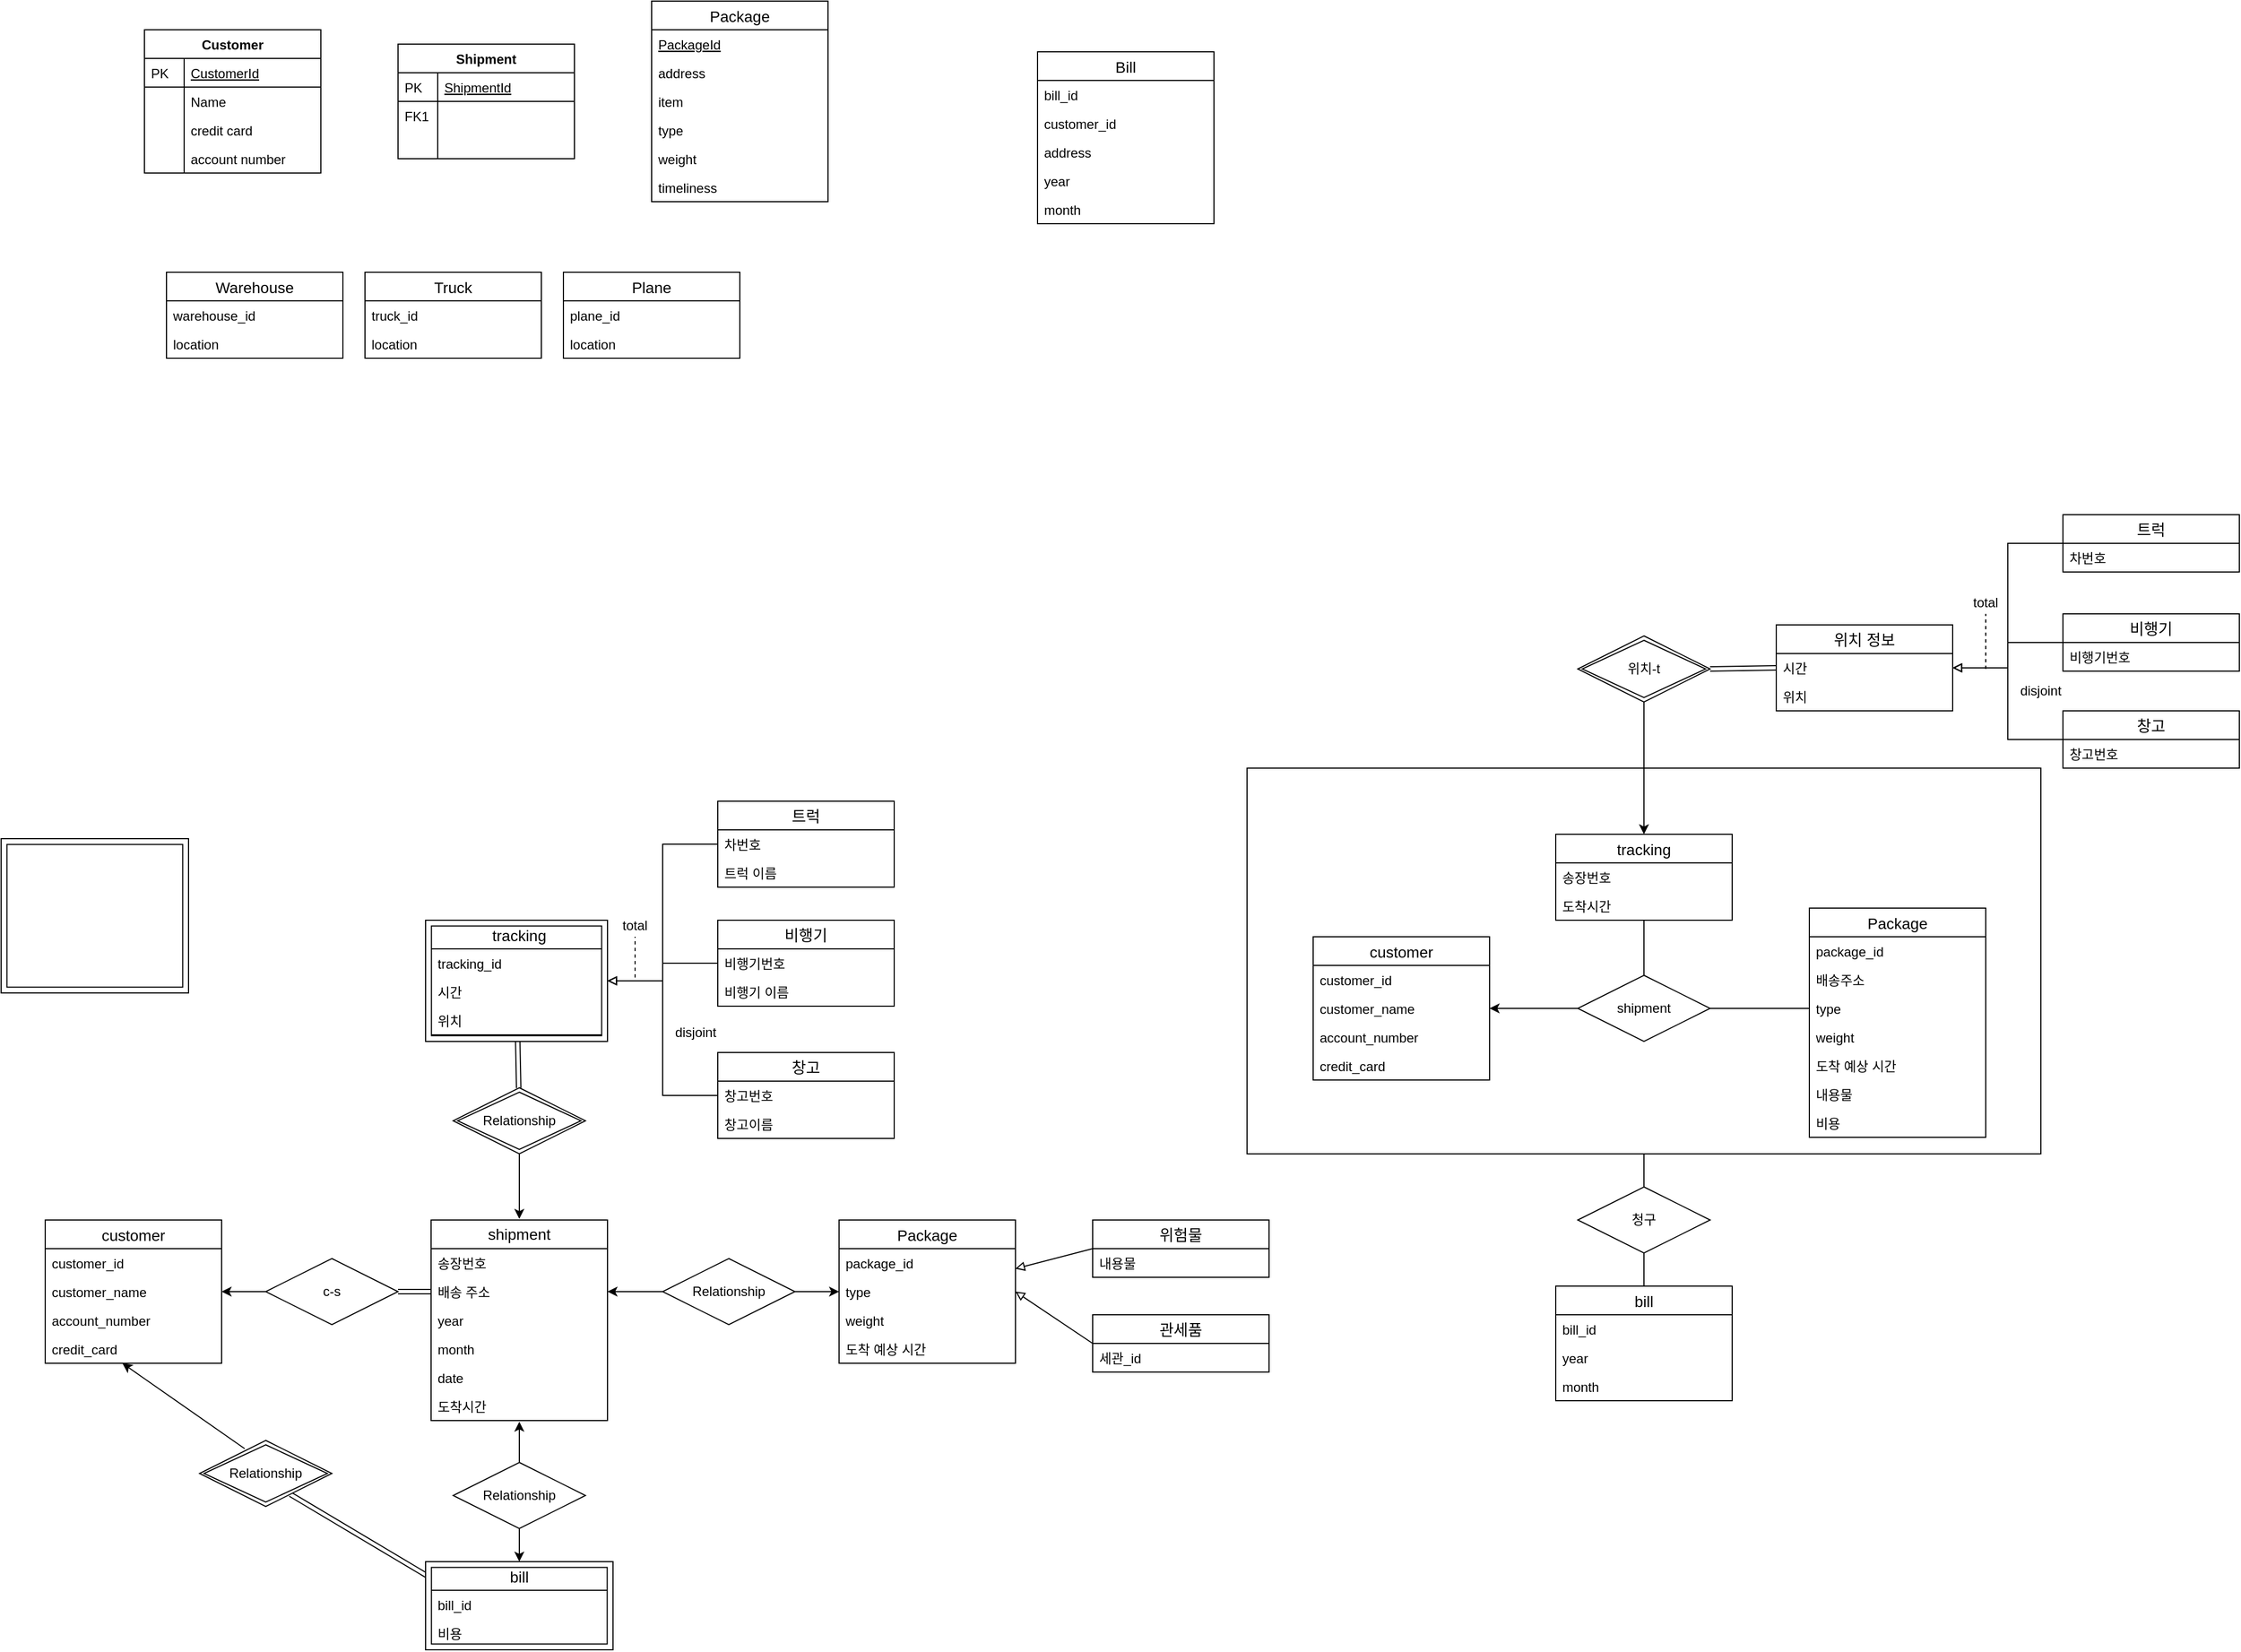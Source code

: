 <mxfile type="github" version="13.0.3"><diagram name="Page-1" id="C5RBs43oDa-KdzZeNtuy"><mxGraphModel grid="1" shadow="0" math="0" pageHeight="4681" pageWidth="3300" pageScale="1" page="1" fold="1" arrows="1" connect="1" tooltips="1" guides="1" gridSize="10" dy="471" dx="652"><root><mxCell id="WIyWlLk6GJQsqaUBKTNV-0" /><mxCell id="WIyWlLk6GJQsqaUBKTNV-1" parent="WIyWlLk6GJQsqaUBKTNV-0" /><mxCell value="" id="lpx9-_L4yV71vcSVG2Jk-82" parent="WIyWlLk6GJQsqaUBKTNV-1" vertex="1" style="rounded=0;whiteSpace=wrap;html=1;"><mxGeometry as="geometry" height="350" width="720" y="790" x="1160" /></mxCell><mxCell value="Customer" id="zkfFHV4jXpPFQw0GAbJ--51" parent="WIyWlLk6GJQsqaUBKTNV-1" vertex="1" style="swimlane;fontStyle=1;childLayout=stackLayout;horizontal=1;startSize=26;horizontalStack=0;resizeParent=1;resizeLast=0;collapsible=1;marginBottom=0;rounded=0;shadow=0;strokeWidth=1;"><mxGeometry as="geometry" height="130" width="160" y="120" x="160"><mxRectangle as="alternateBounds" height="26" width="160" y="80" x="20" /></mxGeometry></mxCell><mxCell value="CustomerId" id="zkfFHV4jXpPFQw0GAbJ--52" parent="zkfFHV4jXpPFQw0GAbJ--51" vertex="1" style="shape=partialRectangle;top=0;left=0;right=0;bottom=1;align=left;verticalAlign=top;fillColor=none;spacingLeft=40;spacingRight=4;overflow=hidden;rotatable=0;points=[[0,0.5],[1,0.5]];portConstraint=eastwest;dropTarget=0;rounded=0;shadow=0;strokeWidth=1;fontStyle=4"><mxGeometry as="geometry" height="26" width="160" y="26" /></mxCell><mxCell value="PK" id="zkfFHV4jXpPFQw0GAbJ--53" parent="zkfFHV4jXpPFQw0GAbJ--52" vertex="1" style="shape=partialRectangle;top=0;left=0;bottom=0;fillColor=none;align=left;verticalAlign=top;spacingLeft=4;spacingRight=4;overflow=hidden;rotatable=0;points=[];portConstraint=eastwest;part=1;" connectable="0"><mxGeometry as="geometry" height="26" width="36" /></mxCell><mxCell value="Name" id="lpx9-_L4yV71vcSVG2Jk-9" parent="zkfFHV4jXpPFQw0GAbJ--51" vertex="1" style="shape=partialRectangle;top=0;left=0;right=0;bottom=0;align=left;verticalAlign=top;fillColor=none;spacingLeft=40;spacingRight=4;overflow=hidden;rotatable=0;points=[[0,0.5],[1,0.5]];portConstraint=eastwest;dropTarget=0;rounded=0;shadow=0;strokeWidth=1;"><mxGeometry as="geometry" height="26" width="160" y="52" /></mxCell><mxCell value="" id="lpx9-_L4yV71vcSVG2Jk-10" parent="lpx9-_L4yV71vcSVG2Jk-9" vertex="1" style="shape=partialRectangle;top=0;left=0;bottom=0;fillColor=none;align=left;verticalAlign=top;spacingLeft=4;spacingRight=4;overflow=hidden;rotatable=0;points=[];portConstraint=eastwest;part=1;" connectable="0"><mxGeometry as="geometry" height="26" width="36" /></mxCell><mxCell value="credit card" id="lpx9-_L4yV71vcSVG2Jk-11" parent="zkfFHV4jXpPFQw0GAbJ--51" vertex="1" style="shape=partialRectangle;top=0;left=0;right=0;bottom=0;align=left;verticalAlign=top;fillColor=none;spacingLeft=40;spacingRight=4;overflow=hidden;rotatable=0;points=[[0,0.5],[1,0.5]];portConstraint=eastwest;dropTarget=0;rounded=0;shadow=0;strokeWidth=1;"><mxGeometry as="geometry" height="26" width="160" y="78" /></mxCell><mxCell value="" id="lpx9-_L4yV71vcSVG2Jk-12" parent="lpx9-_L4yV71vcSVG2Jk-11" vertex="1" style="shape=partialRectangle;top=0;left=0;bottom=0;fillColor=none;align=left;verticalAlign=top;spacingLeft=4;spacingRight=4;overflow=hidden;rotatable=0;points=[];portConstraint=eastwest;part=1;" connectable="0"><mxGeometry as="geometry" height="26" width="36" /></mxCell><mxCell value="account number" id="zkfFHV4jXpPFQw0GAbJ--54" parent="zkfFHV4jXpPFQw0GAbJ--51" vertex="1" style="shape=partialRectangle;top=0;left=0;right=0;bottom=0;align=left;verticalAlign=top;fillColor=none;spacingLeft=40;spacingRight=4;overflow=hidden;rotatable=0;points=[[0,0.5],[1,0.5]];portConstraint=eastwest;dropTarget=0;rounded=0;shadow=0;strokeWidth=1;"><mxGeometry as="geometry" height="26" width="160" y="104" /></mxCell><mxCell value="" id="zkfFHV4jXpPFQw0GAbJ--55" parent="zkfFHV4jXpPFQw0GAbJ--54" vertex="1" style="shape=partialRectangle;top=0;left=0;bottom=0;fillColor=none;align=left;verticalAlign=top;spacingLeft=4;spacingRight=4;overflow=hidden;rotatable=0;points=[];portConstraint=eastwest;part=1;" connectable="0"><mxGeometry as="geometry" height="26" width="36" /></mxCell><mxCell value="Package" id="lpx9-_L4yV71vcSVG2Jk-15" parent="WIyWlLk6GJQsqaUBKTNV-1" vertex="1" style="swimlane;fontStyle=0;childLayout=stackLayout;horizontal=1;startSize=26;horizontalStack=0;resizeParent=1;resizeParentMax=0;resizeLast=0;collapsible=1;marginBottom=0;align=center;fontSize=14;"><mxGeometry as="geometry" height="182" width="160" y="94" x="620" /></mxCell><mxCell value="PackageId&#xa;" id="lpx9-_L4yV71vcSVG2Jk-16" parent="lpx9-_L4yV71vcSVG2Jk-15" vertex="1" style="text;strokeColor=none;fillColor=none;spacingLeft=4;spacingRight=4;overflow=hidden;rotatable=0;points=[[0,0.5],[1,0.5]];portConstraint=eastwest;fontSize=12;fontStyle=4"><mxGeometry as="geometry" height="26" width="160" y="26" /></mxCell><mxCell value="address" id="lpx9-_L4yV71vcSVG2Jk-17" parent="lpx9-_L4yV71vcSVG2Jk-15" vertex="1" style="text;strokeColor=none;fillColor=none;spacingLeft=4;spacingRight=4;overflow=hidden;rotatable=0;points=[[0,0.5],[1,0.5]];portConstraint=eastwest;fontSize=12;"><mxGeometry as="geometry" height="26" width="160" y="52" /></mxCell><mxCell value="item" id="lpx9-_L4yV71vcSVG2Jk-41" parent="lpx9-_L4yV71vcSVG2Jk-15" vertex="1" style="text;strokeColor=none;fillColor=none;spacingLeft=4;spacingRight=4;overflow=hidden;rotatable=0;points=[[0,0.5],[1,0.5]];portConstraint=eastwest;fontSize=12;"><mxGeometry as="geometry" height="26" width="160" y="78" /></mxCell><mxCell value="type" id="lpx9-_L4yV71vcSVG2Jk-18" parent="lpx9-_L4yV71vcSVG2Jk-15" vertex="1" style="text;strokeColor=none;fillColor=none;spacingLeft=4;spacingRight=4;overflow=hidden;rotatable=0;points=[[0,0.5],[1,0.5]];portConstraint=eastwest;fontSize=12;"><mxGeometry as="geometry" height="26" width="160" y="104" /></mxCell><mxCell value="weight" id="lpx9-_L4yV71vcSVG2Jk-19" parent="lpx9-_L4yV71vcSVG2Jk-15" vertex="1" style="text;strokeColor=none;fillColor=none;spacingLeft=4;spacingRight=4;overflow=hidden;rotatable=0;points=[[0,0.5],[1,0.5]];portConstraint=eastwest;fontSize=12;"><mxGeometry as="geometry" height="26" width="160" y="130" /></mxCell><mxCell value="timeliness" id="lpx9-_L4yV71vcSVG2Jk-20" parent="lpx9-_L4yV71vcSVG2Jk-15" vertex="1" style="text;strokeColor=none;fillColor=none;spacingLeft=4;spacingRight=4;overflow=hidden;rotatable=0;points=[[0,0.5],[1,0.5]];portConstraint=eastwest;fontSize=12;"><mxGeometry as="geometry" height="26" width="160" y="156" /></mxCell><mxCell value="Shipment" id="zkfFHV4jXpPFQw0GAbJ--64" parent="WIyWlLk6GJQsqaUBKTNV-1" vertex="1" style="swimlane;fontStyle=1;childLayout=stackLayout;horizontal=1;startSize=26;horizontalStack=0;resizeParent=1;resizeLast=0;collapsible=1;marginBottom=0;rounded=0;shadow=0;strokeWidth=1;"><mxGeometry as="geometry" height="104" width="160" y="133" x="390"><mxRectangle as="alternateBounds" height="26" width="160" y="270" x="260" /></mxGeometry></mxCell><mxCell value="ShipmentId" id="zkfFHV4jXpPFQw0GAbJ--65" parent="zkfFHV4jXpPFQw0GAbJ--64" vertex="1" style="shape=partialRectangle;top=0;left=0;right=0;bottom=1;align=left;verticalAlign=top;fillColor=none;spacingLeft=40;spacingRight=4;overflow=hidden;rotatable=0;points=[[0,0.5],[1,0.5]];portConstraint=eastwest;dropTarget=0;rounded=0;shadow=0;strokeWidth=1;fontStyle=4"><mxGeometry as="geometry" height="26" width="160" y="26" /></mxCell><mxCell value="PK" id="zkfFHV4jXpPFQw0GAbJ--66" parent="zkfFHV4jXpPFQw0GAbJ--65" vertex="1" style="shape=partialRectangle;top=0;left=0;bottom=0;fillColor=none;align=left;verticalAlign=top;spacingLeft=4;spacingRight=4;overflow=hidden;rotatable=0;points=[];portConstraint=eastwest;part=1;" connectable="0"><mxGeometry as="geometry" height="26" width="36" /></mxCell><mxCell value="" id="zkfFHV4jXpPFQw0GAbJ--67" parent="zkfFHV4jXpPFQw0GAbJ--64" vertex="1" style="shape=partialRectangle;top=0;left=0;right=0;bottom=0;align=left;verticalAlign=top;fillColor=none;spacingLeft=40;spacingRight=4;overflow=hidden;rotatable=0;points=[[0,0.5],[1,0.5]];portConstraint=eastwest;dropTarget=0;rounded=0;shadow=0;strokeWidth=1;"><mxGeometry as="geometry" height="26" width="160" y="52" /></mxCell><mxCell value="FK1" id="zkfFHV4jXpPFQw0GAbJ--68" parent="zkfFHV4jXpPFQw0GAbJ--67" vertex="1" style="shape=partialRectangle;top=0;left=0;bottom=0;fillColor=none;align=left;verticalAlign=top;spacingLeft=4;spacingRight=4;overflow=hidden;rotatable=0;points=[];portConstraint=eastwest;part=1;" connectable="0"><mxGeometry as="geometry" height="26" width="36" /></mxCell><mxCell value="" id="zkfFHV4jXpPFQw0GAbJ--69" parent="zkfFHV4jXpPFQw0GAbJ--64" vertex="1" style="shape=partialRectangle;top=0;left=0;right=0;bottom=0;align=left;verticalAlign=top;fillColor=none;spacingLeft=40;spacingRight=4;overflow=hidden;rotatable=0;points=[[0,0.5],[1,0.5]];portConstraint=eastwest;dropTarget=0;rounded=0;shadow=0;strokeWidth=1;"><mxGeometry as="geometry" height="26" width="160" y="78" /></mxCell><mxCell value="" id="zkfFHV4jXpPFQw0GAbJ--70" parent="zkfFHV4jXpPFQw0GAbJ--69" vertex="1" style="shape=partialRectangle;top=0;left=0;bottom=0;fillColor=none;align=left;verticalAlign=top;spacingLeft=4;spacingRight=4;overflow=hidden;rotatable=0;points=[];portConstraint=eastwest;part=1;" connectable="0"><mxGeometry as="geometry" height="26" width="36" /></mxCell><mxCell value="Warehouse" id="lpx9-_L4yV71vcSVG2Jk-31" parent="WIyWlLk6GJQsqaUBKTNV-1" vertex="1" style="swimlane;fontStyle=0;childLayout=stackLayout;horizontal=1;startSize=26;horizontalStack=0;resizeParent=1;resizeParentMax=0;resizeLast=0;collapsible=1;marginBottom=0;align=center;fontSize=14;"><mxGeometry as="geometry" height="78" width="160" y="340" x="180" /></mxCell><mxCell value="warehouse_id" id="lpx9-_L4yV71vcSVG2Jk-32" parent="lpx9-_L4yV71vcSVG2Jk-31" vertex="1" style="text;strokeColor=none;fillColor=none;spacingLeft=4;spacingRight=4;overflow=hidden;rotatable=0;points=[[0,0.5],[1,0.5]];portConstraint=eastwest;fontSize=12;"><mxGeometry as="geometry" height="26" width="160" y="26" /></mxCell><mxCell value="location" id="lpx9-_L4yV71vcSVG2Jk-33" parent="lpx9-_L4yV71vcSVG2Jk-31" vertex="1" style="text;strokeColor=none;fillColor=none;spacingLeft=4;spacingRight=4;overflow=hidden;rotatable=0;points=[[0,0.5],[1,0.5]];portConstraint=eastwest;fontSize=12;"><mxGeometry as="geometry" height="26" width="160" y="52" /></mxCell><mxCell value="Truck" id="lpx9-_L4yV71vcSVG2Jk-35" parent="WIyWlLk6GJQsqaUBKTNV-1" vertex="1" style="swimlane;fontStyle=0;childLayout=stackLayout;horizontal=1;startSize=26;horizontalStack=0;resizeParent=1;resizeParentMax=0;resizeLast=0;collapsible=1;marginBottom=0;align=center;fontSize=14;"><mxGeometry as="geometry" height="78" width="160" y="340" x="360" /></mxCell><mxCell value="truck_id" id="lpx9-_L4yV71vcSVG2Jk-36" parent="lpx9-_L4yV71vcSVG2Jk-35" vertex="1" style="text;strokeColor=none;fillColor=none;spacingLeft=4;spacingRight=4;overflow=hidden;rotatable=0;points=[[0,0.5],[1,0.5]];portConstraint=eastwest;fontSize=12;"><mxGeometry as="geometry" height="26" width="160" y="26" /></mxCell><mxCell value="location" id="lpx9-_L4yV71vcSVG2Jk-37" parent="lpx9-_L4yV71vcSVG2Jk-35" vertex="1" style="text;strokeColor=none;fillColor=none;spacingLeft=4;spacingRight=4;overflow=hidden;rotatable=0;points=[[0,0.5],[1,0.5]];portConstraint=eastwest;fontSize=12;"><mxGeometry as="geometry" height="26" width="160" y="52" /></mxCell><mxCell value="Plane" id="lpx9-_L4yV71vcSVG2Jk-38" parent="WIyWlLk6GJQsqaUBKTNV-1" vertex="1" style="swimlane;fontStyle=0;childLayout=stackLayout;horizontal=1;startSize=26;horizontalStack=0;resizeParent=1;resizeParentMax=0;resizeLast=0;collapsible=1;marginBottom=0;align=center;fontSize=14;"><mxGeometry as="geometry" height="78" width="160" y="340" x="540" /></mxCell><mxCell value="plane_id" id="lpx9-_L4yV71vcSVG2Jk-39" parent="lpx9-_L4yV71vcSVG2Jk-38" vertex="1" style="text;strokeColor=none;fillColor=none;spacingLeft=4;spacingRight=4;overflow=hidden;rotatable=0;points=[[0,0.5],[1,0.5]];portConstraint=eastwest;fontSize=12;"><mxGeometry as="geometry" height="26" width="160" y="26" /></mxCell><mxCell value="location" id="lpx9-_L4yV71vcSVG2Jk-40" parent="lpx9-_L4yV71vcSVG2Jk-38" vertex="1" style="text;strokeColor=none;fillColor=none;spacingLeft=4;spacingRight=4;overflow=hidden;rotatable=0;points=[[0,0.5],[1,0.5]];portConstraint=eastwest;fontSize=12;"><mxGeometry as="geometry" height="26" width="160" y="52" /></mxCell><mxCell value="Bill" id="lpx9-_L4yV71vcSVG2Jk-42" parent="WIyWlLk6GJQsqaUBKTNV-1" vertex="1" style="swimlane;fontStyle=0;childLayout=stackLayout;horizontal=1;startSize=26;horizontalStack=0;resizeParent=1;resizeParentMax=0;resizeLast=0;collapsible=1;marginBottom=0;align=center;fontSize=14;"><mxGeometry as="geometry" height="156" width="160" y="140" x="970" /></mxCell><mxCell value="bill_id" id="lpx9-_L4yV71vcSVG2Jk-47" parent="lpx9-_L4yV71vcSVG2Jk-42" vertex="1" style="text;strokeColor=none;fillColor=none;spacingLeft=4;spacingRight=4;overflow=hidden;rotatable=0;points=[[0,0.5],[1,0.5]];portConstraint=eastwest;fontSize=12;"><mxGeometry as="geometry" height="26" width="160" y="26" /></mxCell><mxCell value="customer_id" id="lpx9-_L4yV71vcSVG2Jk-43" parent="lpx9-_L4yV71vcSVG2Jk-42" vertex="1" style="text;strokeColor=none;fillColor=none;spacingLeft=4;spacingRight=4;overflow=hidden;rotatable=0;points=[[0,0.5],[1,0.5]];portConstraint=eastwest;fontSize=12;"><mxGeometry as="geometry" height="26" width="160" y="52" /></mxCell><mxCell value="address" id="lpx9-_L4yV71vcSVG2Jk-44" parent="lpx9-_L4yV71vcSVG2Jk-42" vertex="1" style="text;strokeColor=none;fillColor=none;spacingLeft=4;spacingRight=4;overflow=hidden;rotatable=0;points=[[0,0.5],[1,0.5]];portConstraint=eastwest;fontSize=12;"><mxGeometry as="geometry" height="26" width="160" y="78" /></mxCell><mxCell value="year" id="lpx9-_L4yV71vcSVG2Jk-45" parent="lpx9-_L4yV71vcSVG2Jk-42" vertex="1" style="text;strokeColor=none;fillColor=none;spacingLeft=4;spacingRight=4;overflow=hidden;rotatable=0;points=[[0,0.5],[1,0.5]];portConstraint=eastwest;fontSize=12;"><mxGeometry as="geometry" height="26" width="160" y="104" /></mxCell><mxCell value="month" id="lpx9-_L4yV71vcSVG2Jk-46" parent="lpx9-_L4yV71vcSVG2Jk-42" vertex="1" style="text;strokeColor=none;fillColor=none;spacingLeft=4;spacingRight=4;overflow=hidden;rotatable=0;points=[[0,0.5],[1,0.5]];portConstraint=eastwest;fontSize=12;"><mxGeometry as="geometry" height="26" width="160" y="130" /></mxCell><mxCell value="" id="lpx9-_L4yV71vcSVG2Jk-75" parent="WIyWlLk6GJQsqaUBKTNV-1" style="edgeStyle=orthogonalEdgeStyle;rounded=0;orthogonalLoop=1;jettySize=auto;html=1;" edge="1" target="lpx9-_L4yV71vcSVG2Jk-68" source="lpx9-_L4yV71vcSVG2Jk-71"><mxGeometry as="geometry" relative="1" /></mxCell><mxCell value="shipment" id="lpx9-_L4yV71vcSVG2Jk-71" parent="WIyWlLk6GJQsqaUBKTNV-1" vertex="1" style="shape=rhombus;perimeter=rhombusPerimeter;whiteSpace=wrap;html=1;align=center;"><mxGeometry as="geometry" height="60" width="120" y="978" x="1460" /></mxCell><mxCell value="" id="lpx9-_L4yV71vcSVG2Jk-77" parent="WIyWlLk6GJQsqaUBKTNV-1" style="edgeStyle=orthogonalEdgeStyle;rounded=0;orthogonalLoop=1;jettySize=auto;html=1;endArrow=none;endFill=0;" edge="1" target="lpx9-_L4yV71vcSVG2Jk-71" source="lpx9-_L4yV71vcSVG2Jk-56"><mxGeometry as="geometry" relative="1" /></mxCell><mxCell value="" id="lpx9-_L4yV71vcSVG2Jk-84" parent="WIyWlLk6GJQsqaUBKTNV-1" style="edgeStyle=orthogonalEdgeStyle;rounded=0;orthogonalLoop=1;jettySize=auto;html=1;endArrow=none;endFill=0;" edge="1" target="lpx9-_L4yV71vcSVG2Jk-82" source="lpx9-_L4yV71vcSVG2Jk-83"><mxGeometry as="geometry" relative="1" /></mxCell><mxCell value="" id="lpx9-_L4yV71vcSVG2Jk-85" parent="WIyWlLk6GJQsqaUBKTNV-1" style="edgeStyle=orthogonalEdgeStyle;rounded=0;orthogonalLoop=1;jettySize=auto;html=1;endArrow=none;endFill=0;entryX=0.5;entryY=0;entryDx=0;entryDy=0;" edge="1" target="lpx9-_L4yV71vcSVG2Jk-78" source="lpx9-_L4yV71vcSVG2Jk-83"><mxGeometry as="geometry" relative="1" /></mxCell><mxCell id="lpx9-_L4yV71vcSVG2Jk-135" parent="WIyWlLk6GJQsqaUBKTNV-1" style="edgeStyle=orthogonalEdgeStyle;rounded=0;jumpStyle=arc;orthogonalLoop=1;jettySize=auto;html=1;exitX=0;exitY=0.5;exitDx=0;exitDy=0;entryX=1;entryY=0.5;entryDx=0;entryDy=0;endArrow=block;endFill=0;" edge="1" target="lpx9-_L4yV71vcSVG2Jk-116" source="lpx9-_L4yV71vcSVG2Jk-117"><mxGeometry as="geometry" relative="1" /></mxCell><mxCell value="트럭" id="lpx9-_L4yV71vcSVG2Jk-117" parent="WIyWlLk6GJQsqaUBKTNV-1" vertex="1" style="swimlane;fontStyle=0;childLayout=stackLayout;horizontal=1;startSize=26;horizontalStack=0;resizeParent=1;resizeParentMax=0;resizeLast=0;collapsible=1;marginBottom=0;align=center;fontSize=14;rounded=0;glass=0;gradientColor=none;"><mxGeometry as="geometry" height="52" width="160" y="560" x="1900" /></mxCell><mxCell value="차번호" id="lpx9-_L4yV71vcSVG2Jk-118" parent="lpx9-_L4yV71vcSVG2Jk-117" vertex="1" style="text;strokeColor=none;fillColor=none;spacingLeft=4;spacingRight=4;overflow=hidden;rotatable=0;points=[[0,0.5],[1,0.5]];portConstraint=eastwest;fontSize=12;"><mxGeometry as="geometry" height="26" width="160" y="26" /></mxCell><mxCell value="청구" id="lpx9-_L4yV71vcSVG2Jk-83" parent="WIyWlLk6GJQsqaUBKTNV-1" vertex="1" style="shape=rhombus;perimeter=rhombusPerimeter;whiteSpace=wrap;html=1;align=center;"><mxGeometry as="geometry" height="60" width="120" y="1170" x="1460" /></mxCell><mxCell value="" id="lpx9-_L4yV71vcSVG2Jk-88" parent="WIyWlLk6GJQsqaUBKTNV-1" style="edgeStyle=orthogonalEdgeStyle;rounded=0;orthogonalLoop=1;jettySize=auto;html=1;endArrow=none;endFill=0;" edge="1" target="lpx9-_L4yV71vcSVG2Jk-71" source="lpx9-_L4yV71vcSVG2Jk-48"><mxGeometry as="geometry" relative="1" /></mxCell><mxCell value="위치 정보" id="lpx9-_L4yV71vcSVG2Jk-62" parent="WIyWlLk6GJQsqaUBKTNV-1" vertex="1" style="swimlane;fontStyle=0;childLayout=stackLayout;horizontal=1;startSize=26;horizontalStack=0;resizeParent=1;resizeParentMax=0;resizeLast=0;collapsible=1;marginBottom=0;align=center;fontSize=14;gradientColor=none;"><mxGeometry as="geometry" height="78" width="160" y="660" x="1640" /></mxCell><mxCell value="시간" id="lpx9-_L4yV71vcSVG2Jk-116" parent="lpx9-_L4yV71vcSVG2Jk-62" vertex="1" style="text;strokeColor=none;fillColor=none;spacingLeft=4;spacingRight=4;overflow=hidden;rotatable=0;points=[[0,0.5],[1,0.5]];portConstraint=eastwest;fontSize=12;"><mxGeometry as="geometry" height="26" width="160" y="26" /></mxCell><mxCell value="위치" id="lpx9-_L4yV71vcSVG2Jk-125" parent="lpx9-_L4yV71vcSVG2Jk-62" vertex="1" style="text;strokeColor=none;fillColor=none;spacingLeft=4;spacingRight=4;overflow=hidden;rotatable=0;points=[[0,0.5],[1,0.5]];portConstraint=eastwest;fontSize=12;"><mxGeometry as="geometry" height="26" width="160" y="52" /></mxCell><mxCell id="lpx9-_L4yV71vcSVG2Jk-127" parent="WIyWlLk6GJQsqaUBKTNV-1" style="edgeStyle=orthogonalEdgeStyle;rounded=0;jumpStyle=arc;orthogonalLoop=1;jettySize=auto;html=1;exitX=0;exitY=0.5;exitDx=0;exitDy=0;entryX=1;entryY=0.5;entryDx=0;entryDy=0;endArrow=block;endFill=0;" edge="1" target="lpx9-_L4yV71vcSVG2Jk-116" source="lpx9-_L4yV71vcSVG2Jk-121"><mxGeometry as="geometry" relative="1" /></mxCell><mxCell value="비행기" id="lpx9-_L4yV71vcSVG2Jk-121" parent="WIyWlLk6GJQsqaUBKTNV-1" vertex="1" style="swimlane;fontStyle=0;childLayout=stackLayout;horizontal=1;startSize=26;horizontalStack=0;resizeParent=1;resizeParentMax=0;resizeLast=0;collapsible=1;marginBottom=0;align=center;fontSize=14;rounded=0;glass=0;gradientColor=none;"><mxGeometry as="geometry" height="52" width="160" y="650" x="1900" /></mxCell><mxCell value="비행기번호" id="lpx9-_L4yV71vcSVG2Jk-122" parent="lpx9-_L4yV71vcSVG2Jk-121" vertex="1" style="text;strokeColor=none;fillColor=none;spacingLeft=4;spacingRight=4;overflow=hidden;rotatable=0;points=[[0,0.5],[1,0.5]];portConstraint=eastwest;fontSize=12;"><mxGeometry as="geometry" height="26" width="160" y="26" /></mxCell><mxCell value="bill" id="lpx9-_L4yV71vcSVG2Jk-78" parent="WIyWlLk6GJQsqaUBKTNV-1" vertex="1" style="swimlane;fontStyle=0;childLayout=stackLayout;horizontal=1;startSize=26;horizontalStack=0;resizeParent=1;resizeParentMax=0;resizeLast=0;collapsible=1;marginBottom=0;align=center;fontSize=14;"><mxGeometry as="geometry" height="104" width="160" y="1260" x="1440" /></mxCell><mxCell value="bill_id" id="lpx9-_L4yV71vcSVG2Jk-79" parent="lpx9-_L4yV71vcSVG2Jk-78" vertex="1" style="text;strokeColor=none;fillColor=none;spacingLeft=4;spacingRight=4;overflow=hidden;rotatable=0;points=[[0,0.5],[1,0.5]];portConstraint=eastwest;fontSize=12;"><mxGeometry as="geometry" height="26" width="160" y="26" /></mxCell><mxCell value="year" id="lpx9-_L4yV71vcSVG2Jk-80" parent="lpx9-_L4yV71vcSVG2Jk-78" vertex="1" style="text;strokeColor=none;fillColor=none;spacingLeft=4;spacingRight=4;overflow=hidden;rotatable=0;points=[[0,0.5],[1,0.5]];portConstraint=eastwest;fontSize=12;"><mxGeometry as="geometry" height="26" width="160" y="52" /></mxCell><mxCell value="month" id="lpx9-_L4yV71vcSVG2Jk-81" parent="lpx9-_L4yV71vcSVG2Jk-78" vertex="1" style="text;strokeColor=none;fillColor=none;spacingLeft=4;spacingRight=4;overflow=hidden;rotatable=0;points=[[0,0.5],[1,0.5]];portConstraint=eastwest;fontSize=12;"><mxGeometry as="geometry" height="26" width="160" y="78" /></mxCell><mxCell value="Package" id="lpx9-_L4yV71vcSVG2Jk-53" parent="WIyWlLk6GJQsqaUBKTNV-1" vertex="1" style="swimlane;fontStyle=0;childLayout=stackLayout;horizontal=1;startSize=26;horizontalStack=0;resizeParent=1;resizeParentMax=0;resizeLast=0;collapsible=1;marginBottom=0;align=center;fontSize=14;"><mxGeometry as="geometry" height="208" width="160" y="917" x="1670" /></mxCell><mxCell value="package_id" id="lpx9-_L4yV71vcSVG2Jk-54" parent="lpx9-_L4yV71vcSVG2Jk-53" vertex="1" style="text;strokeColor=none;fillColor=none;spacingLeft=4;spacingRight=4;overflow=hidden;rotatable=0;points=[[0,0.5],[1,0.5]];portConstraint=eastwest;fontSize=12;"><mxGeometry as="geometry" height="26" width="160" y="26" /></mxCell><mxCell value="배송주소" id="lpx9-_L4yV71vcSVG2Jk-55" parent="lpx9-_L4yV71vcSVG2Jk-53" vertex="1" style="text;strokeColor=none;fillColor=none;spacingLeft=4;spacingRight=4;overflow=hidden;rotatable=0;points=[[0,0.5],[1,0.5]];portConstraint=eastwest;fontSize=12;"><mxGeometry as="geometry" height="26" width="160" y="52" /></mxCell><mxCell value="type&#xa;" id="lpx9-_L4yV71vcSVG2Jk-56" parent="lpx9-_L4yV71vcSVG2Jk-53" vertex="1" style="text;strokeColor=none;fillColor=none;spacingLeft=4;spacingRight=4;overflow=hidden;rotatable=0;points=[[0,0.5],[1,0.5]];portConstraint=eastwest;fontSize=12;"><mxGeometry as="geometry" height="26" width="160" y="78" /></mxCell><mxCell value="weight" id="lpx9-_L4yV71vcSVG2Jk-58" parent="lpx9-_L4yV71vcSVG2Jk-53" vertex="1" style="text;strokeColor=none;fillColor=none;spacingLeft=4;spacingRight=4;overflow=hidden;rotatable=0;points=[[0,0.5],[1,0.5]];portConstraint=eastwest;fontSize=12;"><mxGeometry as="geometry" height="26" width="160" y="104" /></mxCell><mxCell value="도착 예상 시간" id="lpx9-_L4yV71vcSVG2Jk-59" parent="lpx9-_L4yV71vcSVG2Jk-53" vertex="1" style="text;strokeColor=none;fillColor=none;spacingLeft=4;spacingRight=4;overflow=hidden;rotatable=0;points=[[0,0.5],[1,0.5]];portConstraint=eastwest;fontSize=12;"><mxGeometry as="geometry" height="26" width="160" y="130" /></mxCell><mxCell value="내용물" id="lpx9-_L4yV71vcSVG2Jk-60" parent="lpx9-_L4yV71vcSVG2Jk-53" vertex="1" style="text;strokeColor=none;fillColor=none;spacingLeft=4;spacingRight=4;overflow=hidden;rotatable=0;points=[[0,0.5],[1,0.5]];portConstraint=eastwest;fontSize=12;"><mxGeometry as="geometry" height="26" width="160" y="156" /></mxCell><mxCell value="비용" id="lpx9-_L4yV71vcSVG2Jk-113" parent="lpx9-_L4yV71vcSVG2Jk-53" vertex="1" style="text;strokeColor=none;fillColor=none;spacingLeft=4;spacingRight=4;overflow=hidden;rotatable=0;points=[[0,0.5],[1,0.5]];portConstraint=eastwest;fontSize=12;"><mxGeometry as="geometry" height="26" width="160" y="182" /></mxCell><mxCell value="customer" id="lpx9-_L4yV71vcSVG2Jk-66" parent="WIyWlLk6GJQsqaUBKTNV-1" vertex="1" style="swimlane;fontStyle=0;childLayout=stackLayout;horizontal=1;startSize=26;horizontalStack=0;resizeParent=1;resizeParentMax=0;resizeLast=0;collapsible=1;marginBottom=0;align=center;fontSize=14;"><mxGeometry as="geometry" height="130" width="160" y="943" x="1220" /></mxCell><mxCell value="customer_id" id="lpx9-_L4yV71vcSVG2Jk-67" parent="lpx9-_L4yV71vcSVG2Jk-66" vertex="1" style="text;strokeColor=none;fillColor=none;spacingLeft=4;spacingRight=4;overflow=hidden;rotatable=0;points=[[0,0.5],[1,0.5]];portConstraint=eastwest;fontSize=12;"><mxGeometry as="geometry" height="26" width="160" y="26" /></mxCell><mxCell value="customer_name" id="lpx9-_L4yV71vcSVG2Jk-68" parent="lpx9-_L4yV71vcSVG2Jk-66" vertex="1" style="text;strokeColor=none;fillColor=none;spacingLeft=4;spacingRight=4;overflow=hidden;rotatable=0;points=[[0,0.5],[1,0.5]];portConstraint=eastwest;fontSize=12;"><mxGeometry as="geometry" height="26" width="160" y="52" /></mxCell><mxCell value="account_number" id="lpx9-_L4yV71vcSVG2Jk-69" parent="lpx9-_L4yV71vcSVG2Jk-66" vertex="1" style="text;strokeColor=none;fillColor=none;spacingLeft=4;spacingRight=4;overflow=hidden;rotatable=0;points=[[0,0.5],[1,0.5]];portConstraint=eastwest;fontSize=12;"><mxGeometry as="geometry" height="26" width="160" y="78" /></mxCell><mxCell value="credit_card" id="lpx9-_L4yV71vcSVG2Jk-70" parent="lpx9-_L4yV71vcSVG2Jk-66" vertex="1" style="text;strokeColor=none;fillColor=none;spacingLeft=4;spacingRight=4;overflow=hidden;rotatable=0;points=[[0,0.5],[1,0.5]];portConstraint=eastwest;fontSize=12;"><mxGeometry as="geometry" height="26" width="160" y="104" /></mxCell><mxCell id="lpx9-_L4yV71vcSVG2Jk-112" parent="WIyWlLk6GJQsqaUBKTNV-1" style="edgeStyle=orthogonalEdgeStyle;rounded=0;orthogonalLoop=1;jettySize=auto;html=1;exitX=0.5;exitY=1;exitDx=0;exitDy=0;entryX=0.5;entryY=0;entryDx=0;entryDy=0;endArrow=classic;endFill=1;" edge="1" target="lpx9-_L4yV71vcSVG2Jk-48" source="lpx9-_L4yV71vcSVG2Jk-114"><mxGeometry as="geometry" relative="1"><mxPoint as="sourcePoint" y="759" x="1520" /></mxGeometry></mxCell><mxCell value="tracking" id="lpx9-_L4yV71vcSVG2Jk-48" parent="WIyWlLk6GJQsqaUBKTNV-1" vertex="1" style="swimlane;fontStyle=0;childLayout=stackLayout;horizontal=1;startSize=26;horizontalStack=0;resizeParent=1;resizeParentMax=0;resizeLast=0;collapsible=1;marginBottom=0;align=center;fontSize=14;"><mxGeometry as="geometry" height="78" width="160" y="850" x="1440" /></mxCell><mxCell value="송장번호" id="lpx9-_L4yV71vcSVG2Jk-49" parent="lpx9-_L4yV71vcSVG2Jk-48" vertex="1" style="text;strokeColor=none;fillColor=none;spacingLeft=4;spacingRight=4;overflow=hidden;rotatable=0;points=[[0,0.5],[1,0.5]];portConstraint=eastwest;fontSize=12;"><mxGeometry as="geometry" height="26" width="160" y="26" /></mxCell><mxCell value="도착시간" id="lpx9-_L4yV71vcSVG2Jk-61" parent="lpx9-_L4yV71vcSVG2Jk-48" vertex="1" style="text;strokeColor=none;fillColor=none;spacingLeft=4;spacingRight=4;overflow=hidden;rotatable=0;points=[[0,0.5],[1,0.5]];portConstraint=eastwest;fontSize=12;"><mxGeometry as="geometry" height="26" width="160" y="52" /></mxCell><mxCell value="위치-t" id="lpx9-_L4yV71vcSVG2Jk-114" parent="WIyWlLk6GJQsqaUBKTNV-1" vertex="1" style="shape=rhombus;double=1;perimeter=rhombusPerimeter;whiteSpace=wrap;html=1;align=center;"><mxGeometry as="geometry" height="60" width="120" y="670" x="1460" /></mxCell><mxCell value="" id="lpx9-_L4yV71vcSVG2Jk-115" parent="WIyWlLk6GJQsqaUBKTNV-1" style="shape=link;html=1;endArrow=classic;endFill=1;entryX=0;entryY=0.5;entryDx=0;entryDy=0;exitX=1;exitY=0.5;exitDx=0;exitDy=0;" edge="1" source="lpx9-_L4yV71vcSVG2Jk-114"><mxGeometry as="geometry" height="50" width="50" relative="1"><mxPoint as="sourcePoint" y="920" x="1480" /><mxPoint as="targetPoint" y="699" x="1640" /><Array as="points" /></mxGeometry></mxCell><mxCell id="lpx9-_L4yV71vcSVG2Jk-131" parent="WIyWlLk6GJQsqaUBKTNV-1" style="edgeStyle=orthogonalEdgeStyle;rounded=0;jumpStyle=arc;orthogonalLoop=1;jettySize=auto;html=1;exitX=0;exitY=0.5;exitDx=0;exitDy=0;entryX=1;entryY=0.5;entryDx=0;entryDy=0;endArrow=block;endFill=0;" edge="1" target="lpx9-_L4yV71vcSVG2Jk-116" source="lpx9-_L4yV71vcSVG2Jk-123"><mxGeometry as="geometry" relative="1" /></mxCell><mxCell value="창고" id="lpx9-_L4yV71vcSVG2Jk-123" parent="WIyWlLk6GJQsqaUBKTNV-1" vertex="1" style="swimlane;fontStyle=0;childLayout=stackLayout;horizontal=1;startSize=26;horizontalStack=0;resizeParent=1;resizeParentMax=0;resizeLast=0;collapsible=1;marginBottom=0;align=center;fontSize=14;rounded=0;glass=0;gradientColor=none;"><mxGeometry as="geometry" height="52" width="160" y="738" x="1900" /></mxCell><mxCell value="창고번호" id="lpx9-_L4yV71vcSVG2Jk-124" parent="lpx9-_L4yV71vcSVG2Jk-123" vertex="1" style="text;strokeColor=none;fillColor=none;spacingLeft=4;spacingRight=4;overflow=hidden;rotatable=0;points=[[0,0.5],[1,0.5]];portConstraint=eastwest;fontSize=12;"><mxGeometry as="geometry" height="26" width="160" y="26" /></mxCell><mxCell value="disjoint" id="lpx9-_L4yV71vcSVG2Jk-136" parent="WIyWlLk6GJQsqaUBKTNV-1" vertex="1" style="text;html=1;strokeColor=none;fillColor=none;align=center;verticalAlign=middle;whiteSpace=wrap;rounded=0;glass=0;"><mxGeometry as="geometry" height="20" width="40" y="710" x="1860" /></mxCell><mxCell value="total" id="lpx9-_L4yV71vcSVG2Jk-138" parent="WIyWlLk6GJQsqaUBKTNV-1" vertex="1" style="text;html=1;strokeColor=none;fillColor=none;align=center;verticalAlign=middle;whiteSpace=wrap;rounded=0;glass=0;"><mxGeometry as="geometry" height="20" width="40" y="630" x="1810" /></mxCell><mxCell value="" id="lpx9-_L4yV71vcSVG2Jk-139" parent="WIyWlLk6GJQsqaUBKTNV-1" style="endArrow=none;dashed=1;html=1;entryX=0.5;entryY=1;entryDx=0;entryDy=0;" edge="1" target="lpx9-_L4yV71vcSVG2Jk-138"><mxGeometry as="geometry" height="50" width="50" relative="1"><mxPoint as="sourcePoint" y="700" x="1830" /><mxPoint as="targetPoint" y="550" x="1790" /></mxGeometry></mxCell><mxCell value="" id="2miNdw8FWn_FNLZ942G0-28" parent="WIyWlLk6GJQsqaUBKTNV-1" style="edgeStyle=orthogonalEdgeStyle;rounded=0;orthogonalLoop=1;jettySize=auto;html=1;" edge="1" target="2miNdw8FWn_FNLZ942G0-16" source="2miNdw8FWn_FNLZ942G0-27"><mxGeometry as="geometry" relative="1" /></mxCell><mxCell value="c-s" id="2miNdw8FWn_FNLZ942G0-27" parent="WIyWlLk6GJQsqaUBKTNV-1" vertex="1" style="shape=rhombus;perimeter=rhombusPerimeter;whiteSpace=wrap;html=1;align=center;"><mxGeometry as="geometry" height="60" width="120" y="1235" x="270" /></mxCell><mxCell value="" id="2miNdw8FWn_FNLZ942G0-95" parent="WIyWlLk6GJQsqaUBKTNV-1" style="edgeStyle=orthogonalEdgeStyle;rounded=0;orthogonalLoop=1;jettySize=auto;html=1;startArrow=classic;startFill=1;endArrow=none;endFill=0;entryX=0.5;entryY=0;entryDx=0;entryDy=0;" edge="1" target="2miNdw8FWn_FNLZ942G0-103" source="2miNdw8FWn_FNLZ942G0-22"><mxGeometry as="geometry" relative="1"><mxPoint as="targetPoint" y="1370" x="500" /></mxGeometry></mxCell><mxCell value="shipment" id="2miNdw8FWn_FNLZ942G0-22" parent="WIyWlLk6GJQsqaUBKTNV-1" vertex="1" style="swimlane;fontStyle=0;childLayout=stackLayout;horizontal=1;startSize=26;horizontalStack=0;resizeParent=1;resizeParentMax=0;resizeLast=0;collapsible=1;marginBottom=0;align=center;fontSize=14;strokeColor=#000000;perimeterSpacing=1;swimlaneFillColor=none;gradientColor=none;gradientDirection=north;comic=0;double=1;margin=3;double=1;whiteSpace=wrap;"><mxGeometry as="geometry" height="182" width="160" y="1200" x="420" /></mxCell><mxCell value="송장번호" id="2miNdw8FWn_FNLZ942G0-23" parent="2miNdw8FWn_FNLZ942G0-22" vertex="1" style="text;strokeColor=none;fillColor=none;spacingLeft=4;spacingRight=4;overflow=hidden;rotatable=0;points=[[0,0.5],[1,0.5]];portConstraint=eastwest;fontSize=12;"><mxGeometry as="geometry" height="26" width="160" y="26" /></mxCell><mxCell value="배송 주소" id="2miNdw8FWn_FNLZ942G0-133" parent="2miNdw8FWn_FNLZ942G0-22" vertex="1" style="text;strokeColor=none;fillColor=none;spacingLeft=4;spacingRight=4;overflow=hidden;rotatable=0;points=[[0,0.5],[1,0.5]];portConstraint=eastwest;fontSize=12;comic=0;"><mxGeometry as="geometry" height="26" width="160" y="52" /></mxCell><mxCell value="year" id="2miNdw8FWn_FNLZ942G0-114" parent="2miNdw8FWn_FNLZ942G0-22" vertex="1" style="text;strokeColor=none;fillColor=none;spacingLeft=4;spacingRight=4;overflow=hidden;rotatable=0;points=[[0,0.5],[1,0.5]];portConstraint=eastwest;fontSize=12;comic=0;"><mxGeometry as="geometry" height="26" width="160" y="78" /></mxCell><mxCell value="month" id="2miNdw8FWn_FNLZ942G0-24" parent="2miNdw8FWn_FNLZ942G0-22" vertex="1" style="text;strokeColor=none;fillColor=none;spacingLeft=4;spacingRight=4;overflow=hidden;rotatable=0;points=[[0,0.5],[1,0.5]];portConstraint=eastwest;fontSize=12;"><mxGeometry as="geometry" height="26" width="160" y="104" /></mxCell><mxCell value="date" id="2miNdw8FWn_FNLZ942G0-26" parent="2miNdw8FWn_FNLZ942G0-22" vertex="1" style="text;strokeColor=none;fillColor=none;spacingLeft=4;spacingRight=4;overflow=hidden;rotatable=0;points=[[0,0.5],[1,0.5]];portConstraint=eastwest;fontSize=12;"><mxGeometry as="geometry" height="26" width="160" y="130" /></mxCell><mxCell value="도착시간" id="2miNdw8FWn_FNLZ942G0-115" parent="2miNdw8FWn_FNLZ942G0-22" vertex="1" style="text;strokeColor=none;fillColor=none;spacingLeft=4;spacingRight=4;overflow=hidden;rotatable=0;points=[[0,0.5],[1,0.5]];portConstraint=eastwest;fontSize=12;comic=0;"><mxGeometry as="geometry" height="26" width="160" y="156" /></mxCell><mxCell value="customer" id="2miNdw8FWn_FNLZ942G0-14" parent="WIyWlLk6GJQsqaUBKTNV-1" vertex="1" style="swimlane;fontStyle=0;childLayout=stackLayout;horizontal=1;startSize=26;horizontalStack=0;resizeParent=1;resizeParentMax=0;resizeLast=0;collapsible=1;marginBottom=0;align=center;fontSize=14;"><mxGeometry as="geometry" height="130" width="160" y="1200" x="70" /></mxCell><mxCell value="customer_id" id="2miNdw8FWn_FNLZ942G0-15" parent="2miNdw8FWn_FNLZ942G0-14" vertex="1" style="text;strokeColor=none;fillColor=none;spacingLeft=4;spacingRight=4;overflow=hidden;rotatable=0;points=[[0,0.5],[1,0.5]];portConstraint=eastwest;fontSize=12;"><mxGeometry as="geometry" height="26" width="160" y="26" /></mxCell><mxCell value="customer_name" id="2miNdw8FWn_FNLZ942G0-16" parent="2miNdw8FWn_FNLZ942G0-14" vertex="1" style="text;strokeColor=none;fillColor=none;spacingLeft=4;spacingRight=4;overflow=hidden;rotatable=0;points=[[0,0.5],[1,0.5]];portConstraint=eastwest;fontSize=12;"><mxGeometry as="geometry" height="26" width="160" y="52" /></mxCell><mxCell value="account_number" id="2miNdw8FWn_FNLZ942G0-17" parent="2miNdw8FWn_FNLZ942G0-14" vertex="1" style="text;strokeColor=none;fillColor=none;spacingLeft=4;spacingRight=4;overflow=hidden;rotatable=0;points=[[0,0.5],[1,0.5]];portConstraint=eastwest;fontSize=12;"><mxGeometry as="geometry" height="26" width="160" y="78" /></mxCell><mxCell value="credit_card" id="2miNdw8FWn_FNLZ942G0-18" parent="2miNdw8FWn_FNLZ942G0-14" vertex="1" style="text;strokeColor=none;fillColor=none;spacingLeft=4;spacingRight=4;overflow=hidden;rotatable=0;points=[[0,0.5],[1,0.5]];portConstraint=eastwest;fontSize=12;"><mxGeometry as="geometry" height="26" width="160" y="104" /></mxCell><mxCell value="" id="2miNdw8FWn_FNLZ942G0-45" parent="WIyWlLk6GJQsqaUBKTNV-1" vertex="1" style="verticalLabelPosition=bottom;verticalAlign=top;html=1;shape=mxgraph.basic.frame;dx=5.29;comic=0;strokeColor=#000000;gradientColor=none;"><mxGeometry as="geometry" height="140" width="170" y="854" x="30" /></mxCell><mxCell value="" id="2miNdw8FWn_FNLZ942G0-48" parent="WIyWlLk6GJQsqaUBKTNV-1" style="edgeStyle=orthogonalEdgeStyle;rounded=0;orthogonalLoop=1;jettySize=auto;html=1;endArrow=classic;endFill=1;exitX=1;exitY=0.5;exitDx=0;exitDy=0;entryX=0;entryY=0.5;entryDx=0;entryDy=0;" edge="1" source="2miNdw8FWn_FNLZ942G0-82"><mxGeometry as="geometry" relative="1"><mxPoint as="sourcePoint" y="1265" x="750" /><mxPoint as="targetPoint" y="1265" x="790" /></mxGeometry></mxCell><mxCell value="" id="2miNdw8FWn_FNLZ942G0-81" parent="WIyWlLk6GJQsqaUBKTNV-1" style="edgeStyle=orthogonalEdgeStyle;rounded=0;orthogonalLoop=1;jettySize=auto;html=1;startArrow=none;startFill=0;endArrow=classic;endFill=1;exitX=0;exitY=0.5;exitDx=0;exitDy=0;entryX=1;entryY=0.5;entryDx=0;entryDy=0;" edge="1" target="2miNdw8FWn_FNLZ942G0-133" source="2miNdw8FWn_FNLZ942G0-82"><mxGeometry as="geometry" relative="1"><mxPoint as="sourcePoint" y="1265" x="630" /></mxGeometry></mxCell><mxCell id="2miNdw8FWn_FNLZ942G0-76" parent="WIyWlLk6GJQsqaUBKTNV-1" style="edgeStyle=orthogonalEdgeStyle;rounded=0;orthogonalLoop=1;jettySize=auto;html=1;exitX=0.5;exitY=0;exitDx=0;exitDy=0;startArrow=classic;startFill=1;endArrow=none;endFill=0;entryX=0.5;entryY=1;entryDx=0;entryDy=0;" edge="1" target="2miNdw8FWn_FNLZ942G0-83" source="2miNdw8FWn_FNLZ942G0-22"><mxGeometry as="geometry" relative="1"><mxPoint as="targetPoint" y="890" x="500.235" /><mxPoint as="sourcePoint" y="982" x="500" /></mxGeometry></mxCell><mxCell id="2miNdw8FWn_FNLZ942G0-55" parent="WIyWlLk6GJQsqaUBKTNV-1" style="edgeStyle=orthogonalEdgeStyle;rounded=0;jumpStyle=arc;orthogonalLoop=1;jettySize=auto;html=1;exitX=0;exitY=0.5;exitDx=0;exitDy=0;endArrow=block;endFill=0;entryX=1;entryY=0.5;entryDx=0;entryDy=0;entryPerimeter=0;" edge="1" target="2miNdw8FWn_FNLZ942G0-84" source="2miNdw8FWn_FNLZ942G0-56"><mxGeometry as="geometry" relative="1"><mxPoint as="targetPoint" y="980" x="640" /></mxGeometry></mxCell><mxCell id="2miNdw8FWn_FNLZ942G0-61" parent="WIyWlLk6GJQsqaUBKTNV-1" style="edgeStyle=orthogonalEdgeStyle;rounded=0;jumpStyle=arc;orthogonalLoop=1;jettySize=auto;html=1;exitX=0;exitY=0.5;exitDx=0;exitDy=0;endArrow=block;endFill=0;entryX=1;entryY=0.5;entryDx=0;entryDy=0;entryPerimeter=0;" edge="1" target="2miNdw8FWn_FNLZ942G0-84" source="2miNdw8FWn_FNLZ942G0-62"><mxGeometry as="geometry" relative="1"><mxPoint as="targetPoint" y="1040" x="620" /></mxGeometry></mxCell><mxCell id="2miNdw8FWn_FNLZ942G0-66" parent="WIyWlLk6GJQsqaUBKTNV-1" style="edgeStyle=orthogonalEdgeStyle;rounded=0;jumpStyle=arc;orthogonalLoop=1;jettySize=auto;html=1;exitX=0;exitY=0.5;exitDx=0;exitDy=0;endArrow=block;endFill=0;entryX=1;entryY=0.5;entryDx=0;entryDy=0;entryPerimeter=0;" edge="1" target="2miNdw8FWn_FNLZ942G0-84" source="2miNdw8FWn_FNLZ942G0-67"><mxGeometry as="geometry" relative="1"><mxPoint as="targetPoint" y="1080" x="580" /></mxGeometry></mxCell><mxCell value="disjoint" id="2miNdw8FWn_FNLZ942G0-69" parent="WIyWlLk6GJQsqaUBKTNV-1" vertex="1" style="text;html=1;strokeColor=none;fillColor=none;align=center;verticalAlign=middle;whiteSpace=wrap;rounded=0;glass=0;"><mxGeometry as="geometry" height="20" width="40" y="1020" x="640" /></mxCell><mxCell value="total" id="2miNdw8FWn_FNLZ942G0-70" parent="WIyWlLk6GJQsqaUBKTNV-1" vertex="1" style="text;html=1;strokeColor=none;fillColor=none;align=center;verticalAlign=middle;whiteSpace=wrap;rounded=0;glass=0;"><mxGeometry as="geometry" height="20" width="40" y="923" x="585" /></mxCell><mxCell value="" id="2miNdw8FWn_FNLZ942G0-71" parent="WIyWlLk6GJQsqaUBKTNV-1" style="endArrow=none;dashed=1;html=1;entryX=0.5;entryY=1;entryDx=0;entryDy=0;" edge="1" target="2miNdw8FWn_FNLZ942G0-70"><mxGeometry as="geometry" height="50" width="50" relative="1"><mxPoint as="sourcePoint" y="980" x="605" /><mxPoint as="targetPoint" y="860" x="570" /></mxGeometry></mxCell><mxCell value="Relationship" id="2miNdw8FWn_FNLZ942G0-82" parent="WIyWlLk6GJQsqaUBKTNV-1" vertex="1" style="shape=rhombus;perimeter=rhombusPerimeter;whiteSpace=wrap;html=1;align=center;comic=0;strokeColor=#000000;gradientColor=none;"><mxGeometry as="geometry" height="60" width="120" y="1235" x="630" /></mxCell><mxCell value="Relationship" id="2miNdw8FWn_FNLZ942G0-83" parent="WIyWlLk6GJQsqaUBKTNV-1" vertex="1" style="shape=rhombus;double=1;perimeter=rhombusPerimeter;whiteSpace=wrap;html=1;align=center;comic=0;strokeColor=#000000;gradientColor=none;"><mxGeometry as="geometry" height="60" width="120" y="1080" x="440" /></mxCell><mxCell value="" id="2miNdw8FWn_FNLZ942G0-86" parent="WIyWlLk6GJQsqaUBKTNV-1" style="shape=link;html=1;startArrow=none;startFill=0;endArrow=classic;endFill=1;exitX=1;exitY=0.5;exitDx=0;exitDy=0;entryX=0;entryY=0.5;entryDx=0;entryDy=0;" edge="1" target="2miNdw8FWn_FNLZ942G0-133" source="2miNdw8FWn_FNLZ942G0-27"><mxGeometry as="geometry" height="50" width="50" relative="1"><mxPoint as="sourcePoint" y="1160" x="520" /><mxPoint as="targetPoint" y="1110" x="570" /></mxGeometry></mxCell><mxCell id="2miNdw8FWn_FNLZ942G0-102" parent="WIyWlLk6GJQsqaUBKTNV-1" style="edgeStyle=none;rounded=0;orthogonalLoop=1;jettySize=auto;html=1;exitX=0.341;exitY=0.125;exitDx=0;exitDy=0;startArrow=none;startFill=0;endArrow=classic;endFill=1;exitPerimeter=0;" edge="1" source="2miNdw8FWn_FNLZ942G0-106"><mxGeometry as="geometry" relative="1"><mxPoint as="sourcePoint" y="1415" x="210" /><mxPoint as="targetPoint" y="1330" x="140" /></mxGeometry></mxCell><mxCell id="2miNdw8FWn_FNLZ942G0-101" parent="WIyWlLk6GJQsqaUBKTNV-1" style="edgeStyle=none;rounded=0;orthogonalLoop=1;jettySize=auto;html=1;exitX=0;exitY=0.5;exitDx=0;exitDy=0;startArrow=none;startFill=0;endArrow=none;endFill=0;shape=link;entryX=0.686;entryY=0.815;entryDx=0;entryDy=0;entryPerimeter=0;" edge="1" target="2miNdw8FWn_FNLZ942G0-106"><mxGeometry as="geometry" relative="1"><mxPoint as="sourcePoint" y="1525" x="420" /><mxPoint as="targetPoint" y="1445.405" x="269.189" /></mxGeometry></mxCell><mxCell value="Relationship" id="2miNdw8FWn_FNLZ942G0-103" parent="WIyWlLk6GJQsqaUBKTNV-1" vertex="1" style="shape=rhombus;perimeter=rhombusPerimeter;whiteSpace=wrap;html=1;align=center;comic=0;strokeColor=#000000;gradientColor=none;"><mxGeometry as="geometry" height="60" width="120" y="1420" x="440" /></mxCell><mxCell value="" id="2miNdw8FWn_FNLZ942G0-111" parent="WIyWlLk6GJQsqaUBKTNV-1" style="edgeStyle=none;rounded=0;orthogonalLoop=1;jettySize=auto;html=1;startArrow=classic;startFill=1;endArrow=none;endFill=0;" edge="1" target="2miNdw8FWn_FNLZ942G0-103" source="2miNdw8FWn_FNLZ942G0-89"><mxGeometry as="geometry" relative="1" /></mxCell><mxCell value="트럭" id="2miNdw8FWn_FNLZ942G0-56" parent="WIyWlLk6GJQsqaUBKTNV-1" vertex="1" style="swimlane;fontStyle=0;childLayout=stackLayout;horizontal=1;startSize=26;horizontalStack=0;resizeParent=1;resizeParentMax=0;resizeLast=0;collapsible=1;marginBottom=0;align=center;fontSize=14;rounded=0;glass=0;gradientColor=none;"><mxGeometry as="geometry" height="78" width="160" y="820" x="680" /></mxCell><mxCell value="차번호" id="2miNdw8FWn_FNLZ942G0-57" parent="2miNdw8FWn_FNLZ942G0-56" vertex="1" style="text;strokeColor=none;fillColor=none;spacingLeft=4;spacingRight=4;overflow=hidden;rotatable=0;points=[[0,0.5],[1,0.5]];portConstraint=eastwest;fontSize=12;"><mxGeometry as="geometry" height="26" width="160" y="26" /></mxCell><mxCell value="트럭 이름" id="2miNdw8FWn_FNLZ942G0-119" parent="2miNdw8FWn_FNLZ942G0-56" vertex="1" style="text;strokeColor=none;fillColor=none;spacingLeft=4;spacingRight=4;overflow=hidden;rotatable=0;points=[[0,0.5],[1,0.5]];portConstraint=eastwest;fontSize=12;"><mxGeometry as="geometry" height="26" width="160" y="52" /></mxCell><mxCell value="Relationship" id="2miNdw8FWn_FNLZ942G0-106" parent="WIyWlLk6GJQsqaUBKTNV-1" vertex="1" style="shape=rhombus;double=1;perimeter=rhombusPerimeter;whiteSpace=wrap;html=1;align=center;comic=0;strokeColor=#000000;gradientColor=none;"><mxGeometry as="geometry" height="60" width="120" y="1400" x="210" /></mxCell><mxCell value="창고" id="2miNdw8FWn_FNLZ942G0-67" parent="WIyWlLk6GJQsqaUBKTNV-1" vertex="1" style="swimlane;fontStyle=0;childLayout=stackLayout;horizontal=1;startSize=26;horizontalStack=0;resizeParent=1;resizeParentMax=0;resizeLast=0;collapsible=1;marginBottom=0;align=center;fontSize=14;rounded=0;glass=0;gradientColor=none;"><mxGeometry as="geometry" height="78" width="160" y="1048" x="680" /></mxCell><mxCell value="창고번호" id="2miNdw8FWn_FNLZ942G0-68" parent="2miNdw8FWn_FNLZ942G0-67" vertex="1" style="text;strokeColor=none;fillColor=none;spacingLeft=4;spacingRight=4;overflow=hidden;rotatable=0;points=[[0,0.5],[1,0.5]];portConstraint=eastwest;fontSize=12;"><mxGeometry as="geometry" height="26" width="160" y="26" /></mxCell><mxCell value="창고이름" id="2miNdw8FWn_FNLZ942G0-118" parent="2miNdw8FWn_FNLZ942G0-67" vertex="1" style="text;strokeColor=none;fillColor=none;spacingLeft=4;spacingRight=4;overflow=hidden;rotatable=0;points=[[0,0.5],[1,0.5]];portConstraint=eastwest;fontSize=12;"><mxGeometry as="geometry" height="26" width="160" y="52" /></mxCell><mxCell value="비행기" id="2miNdw8FWn_FNLZ942G0-62" parent="WIyWlLk6GJQsqaUBKTNV-1" vertex="1" style="swimlane;fontStyle=0;childLayout=stackLayout;horizontal=1;startSize=26;horizontalStack=0;resizeParent=1;resizeParentMax=0;resizeLast=0;collapsible=1;marginBottom=0;align=center;fontSize=14;rounded=0;glass=0;gradientColor=none;"><mxGeometry as="geometry" height="78" width="160" y="928" x="680" /></mxCell><mxCell value="비행기번호" id="2miNdw8FWn_FNLZ942G0-63" parent="2miNdw8FWn_FNLZ942G0-62" vertex="1" style="text;strokeColor=none;fillColor=none;spacingLeft=4;spacingRight=4;overflow=hidden;rotatable=0;points=[[0,0.5],[1,0.5]];portConstraint=eastwest;fontSize=12;"><mxGeometry as="geometry" height="26" width="160" y="26" /></mxCell><mxCell value="비행기 이름" id="2miNdw8FWn_FNLZ942G0-120" parent="2miNdw8FWn_FNLZ942G0-62" vertex="1" style="text;strokeColor=none;fillColor=none;spacingLeft=4;spacingRight=4;overflow=hidden;rotatable=0;points=[[0,0.5],[1,0.5]];portConstraint=eastwest;fontSize=12;"><mxGeometry as="geometry" height="26" width="160" y="52" /></mxCell><mxCell id="2miNdw8FWn_FNLZ942G0-128" parent="WIyWlLk6GJQsqaUBKTNV-1" style="edgeStyle=none;rounded=0;orthogonalLoop=1;jettySize=auto;html=1;exitX=0;exitY=0.5;exitDx=0;exitDy=0;startArrow=none;startFill=0;endArrow=block;endFill=0;" edge="1" target="2miNdw8FWn_FNLZ942G0-31" source="2miNdw8FWn_FNLZ942G0-121"><mxGeometry as="geometry" relative="1" /></mxCell><mxCell value="위험물" id="2miNdw8FWn_FNLZ942G0-121" parent="WIyWlLk6GJQsqaUBKTNV-1" vertex="1" style="swimlane;fontStyle=0;childLayout=stackLayout;horizontal=1;startSize=26;horizontalStack=0;resizeParent=1;resizeParentMax=0;resizeLast=0;collapsible=1;marginBottom=0;align=center;fontSize=14;comic=0;strokeColor=#000000;gradientColor=none;"><mxGeometry as="geometry" height="52" width="160" y="1200" x="1020" /></mxCell><mxCell value="내용물" id="2miNdw8FWn_FNLZ942G0-122" parent="2miNdw8FWn_FNLZ942G0-121" vertex="1" style="text;strokeColor=none;fillColor=none;spacingLeft=4;spacingRight=4;overflow=hidden;rotatable=0;points=[[0,0.5],[1,0.5]];portConstraint=eastwest;fontSize=12;"><mxGeometry as="geometry" height="26" width="160" y="26" /></mxCell><mxCell id="2miNdw8FWn_FNLZ942G0-129" parent="WIyWlLk6GJQsqaUBKTNV-1" style="edgeStyle=none;rounded=0;orthogonalLoop=1;jettySize=auto;html=1;exitX=0;exitY=0.5;exitDx=0;exitDy=0;entryX=1;entryY=0.5;entryDx=0;entryDy=0;startArrow=none;startFill=0;endArrow=block;endFill=0;" edge="1" target="2miNdw8FWn_FNLZ942G0-34" source="2miNdw8FWn_FNLZ942G0-126"><mxGeometry as="geometry" relative="1" /></mxCell><mxCell value="관세품" id="2miNdw8FWn_FNLZ942G0-126" parent="WIyWlLk6GJQsqaUBKTNV-1" vertex="1" style="swimlane;fontStyle=0;childLayout=stackLayout;horizontal=1;startSize=26;horizontalStack=0;resizeParent=1;resizeParentMax=0;resizeLast=0;collapsible=1;marginBottom=0;align=center;fontSize=14;comic=0;strokeColor=#000000;gradientColor=none;"><mxGeometry as="geometry" height="52" width="160" y="1286" x="1020" /></mxCell><mxCell value="세관_id" id="2miNdw8FWn_FNLZ942G0-127" parent="2miNdw8FWn_FNLZ942G0-126" vertex="1" style="text;strokeColor=none;fillColor=none;spacingLeft=4;spacingRight=4;overflow=hidden;rotatable=0;points=[[0,0.5],[1,0.5]];portConstraint=eastwest;fontSize=12;"><mxGeometry as="geometry" height="26" width="160" y="26" /></mxCell><mxCell value="" id="2miNdw8FWn_FNLZ942G0-132" parent="WIyWlLk6GJQsqaUBKTNV-1" style="edgeStyle=none;rounded=0;orthogonalLoop=1;jettySize=auto;html=1;startArrow=none;startFill=0;endArrow=block;endFill=0;shape=link;" edge="1" target="2miNdw8FWn_FNLZ942G0-83" source="2miNdw8FWn_FNLZ942G0-84"><mxGeometry as="geometry" relative="1" /></mxCell><mxCell value="tracking" id="2miNdw8FWn_FNLZ942G0-58" parent="WIyWlLk6GJQsqaUBKTNV-1" vertex="1" style="swimlane;fontStyle=0;childLayout=stackLayout;horizontal=1;startSize=26;horizontalStack=0;resizeParent=1;resizeParentMax=0;resizeLast=0;collapsible=1;marginBottom=0;align=center;fontSize=14;gradientColor=none;"><mxGeometry as="geometry" height="104" width="160" y="928" x="420" /></mxCell><mxCell value="tracking_id" id="2miNdw8FWn_FNLZ942G0-130" parent="2miNdw8FWn_FNLZ942G0-58" vertex="1" style="text;strokeColor=none;fillColor=none;spacingLeft=4;spacingRight=4;overflow=hidden;rotatable=0;points=[[0,0.5],[1,0.5]];portConstraint=eastwest;fontSize=12;"><mxGeometry as="geometry" height="26" width="160" y="26" /></mxCell><mxCell value="시간" id="2miNdw8FWn_FNLZ942G0-59" parent="2miNdw8FWn_FNLZ942G0-58" vertex="1" style="text;strokeColor=none;fillColor=none;spacingLeft=4;spacingRight=4;overflow=hidden;rotatable=0;points=[[0,0.5],[1,0.5]];portConstraint=eastwest;fontSize=12;"><mxGeometry as="geometry" height="26" width="160" y="52" /></mxCell><mxCell value="위치" id="2miNdw8FWn_FNLZ942G0-60" parent="2miNdw8FWn_FNLZ942G0-58" vertex="1" style="text;strokeColor=none;fillColor=none;spacingLeft=4;spacingRight=4;overflow=hidden;rotatable=0;points=[[0,0.5],[1,0.5]];portConstraint=eastwest;fontSize=12;"><mxGeometry as="geometry" height="26" width="160" y="78" /></mxCell><mxCell value="" id="2miNdw8FWn_FNLZ942G0-84" parent="WIyWlLk6GJQsqaUBKTNV-1" vertex="1" style="verticalLabelPosition=bottom;verticalAlign=top;html=1;shape=mxgraph.basic.frame;dx=5.29;comic=0;strokeColor=#000000;gradientColor=none;"><mxGeometry as="geometry" height="110" width="165" y="928" x="415" /></mxCell><mxCell value="Package" id="2miNdw8FWn_FNLZ942G0-31" parent="WIyWlLk6GJQsqaUBKTNV-1" vertex="1" style="swimlane;fontStyle=0;childLayout=stackLayout;horizontal=1;startSize=26;horizontalStack=0;resizeParent=1;resizeParentMax=0;resizeLast=0;collapsible=1;marginBottom=0;align=center;fontSize=14;"><mxGeometry as="geometry" height="130" width="160" y="1200" x="790" /></mxCell><mxCell value="package_id" id="2miNdw8FWn_FNLZ942G0-32" parent="2miNdw8FWn_FNLZ942G0-31" vertex="1" style="text;strokeColor=none;fillColor=none;spacingLeft=4;spacingRight=4;overflow=hidden;rotatable=0;points=[[0,0.5],[1,0.5]];portConstraint=eastwest;fontSize=12;"><mxGeometry as="geometry" height="26" width="160" y="26" /></mxCell><mxCell value="type&#xa;" id="2miNdw8FWn_FNLZ942G0-34" parent="2miNdw8FWn_FNLZ942G0-31" vertex="1" style="text;strokeColor=none;fillColor=none;spacingLeft=4;spacingRight=4;overflow=hidden;rotatable=0;points=[[0,0.5],[1,0.5]];portConstraint=eastwest;fontSize=12;"><mxGeometry as="geometry" height="26" width="160" y="52" /></mxCell><mxCell value="weight" id="2miNdw8FWn_FNLZ942G0-35" parent="2miNdw8FWn_FNLZ942G0-31" vertex="1" style="text;strokeColor=none;fillColor=none;spacingLeft=4;spacingRight=4;overflow=hidden;rotatable=0;points=[[0,0.5],[1,0.5]];portConstraint=eastwest;fontSize=12;"><mxGeometry as="geometry" height="26" width="160" y="78" /></mxCell><mxCell value="도착 예상 시간" id="2miNdw8FWn_FNLZ942G0-36" parent="2miNdw8FWn_FNLZ942G0-31" vertex="1" style="text;strokeColor=none;fillColor=none;spacingLeft=4;spacingRight=4;overflow=hidden;rotatable=0;points=[[0,0.5],[1,0.5]];portConstraint=eastwest;fontSize=12;"><mxGeometry as="geometry" height="26" width="160" y="104" /></mxCell><mxCell value="bill" id="2miNdw8FWn_FNLZ942G0-89" parent="WIyWlLk6GJQsqaUBKTNV-1" vertex="1" style="swimlane;fontStyle=0;childLayout=stackLayout;horizontal=1;startSize=26;horizontalStack=0;resizeParent=1;resizeParentMax=0;resizeLast=0;collapsible=1;marginBottom=0;align=center;fontSize=14;"><mxGeometry as="geometry" height="78" width="160" y="1510" x="420" /></mxCell><mxCell value="bill_id" id="2miNdw8FWn_FNLZ942G0-90" parent="2miNdw8FWn_FNLZ942G0-89" vertex="1" style="text;strokeColor=none;fillColor=none;spacingLeft=4;spacingRight=4;overflow=hidden;rotatable=0;points=[[0,0.5],[1,0.5]];portConstraint=eastwest;fontSize=12;"><mxGeometry as="geometry" height="26" width="160" y="26" /></mxCell><mxCell value="비용" id="2miNdw8FWn_FNLZ942G0-98" parent="2miNdw8FWn_FNLZ942G0-89" vertex="1" style="text;strokeColor=none;fillColor=none;spacingLeft=4;spacingRight=4;overflow=hidden;rotatable=0;points=[[0,0.5],[1,0.5]];portConstraint=eastwest;fontSize=12;"><mxGeometry as="geometry" height="26" width="160" y="52" /></mxCell><mxCell value="" id="2miNdw8FWn_FNLZ942G0-107" parent="WIyWlLk6GJQsqaUBKTNV-1" vertex="1" style="verticalLabelPosition=bottom;verticalAlign=top;html=1;shape=mxgraph.basic.frame;dx=5.29;comic=0;strokeColor=#000000;gradientColor=none;"><mxGeometry as="geometry" height="80" width="170" y="1510" x="415" /></mxCell></root></mxGraphModel></diagram></mxfile>